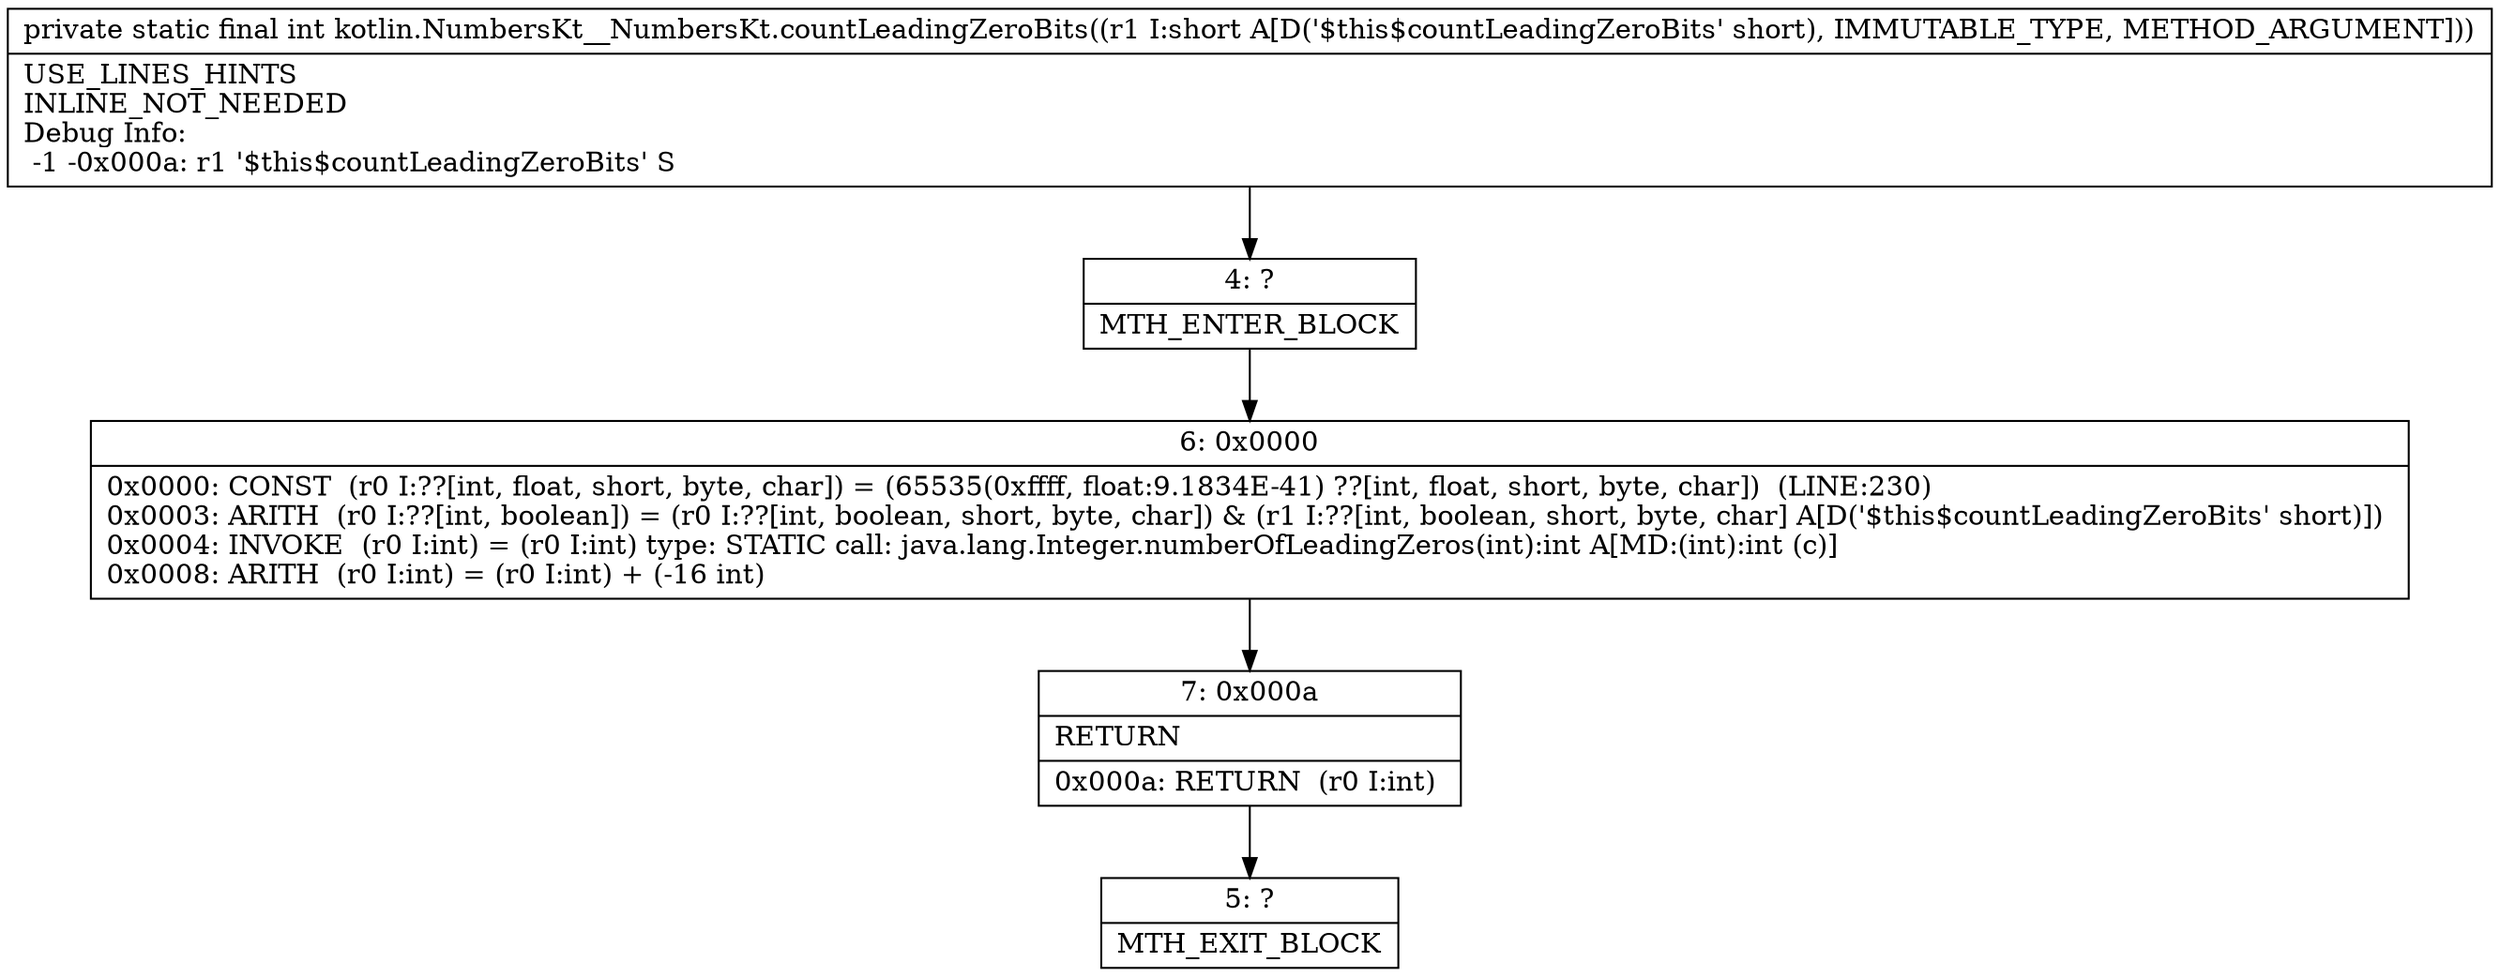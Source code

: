 digraph "CFG forkotlin.NumbersKt__NumbersKt.countLeadingZeroBits(S)I" {
Node_4 [shape=record,label="{4\:\ ?|MTH_ENTER_BLOCK\l}"];
Node_6 [shape=record,label="{6\:\ 0x0000|0x0000: CONST  (r0 I:??[int, float, short, byte, char]) = (65535(0xffff, float:9.1834E\-41) ??[int, float, short, byte, char])  (LINE:230)\l0x0003: ARITH  (r0 I:??[int, boolean]) = (r0 I:??[int, boolean, short, byte, char]) & (r1 I:??[int, boolean, short, byte, char] A[D('$this$countLeadingZeroBits' short)]) \l0x0004: INVOKE  (r0 I:int) = (r0 I:int) type: STATIC call: java.lang.Integer.numberOfLeadingZeros(int):int A[MD:(int):int (c)]\l0x0008: ARITH  (r0 I:int) = (r0 I:int) + (\-16 int) \l}"];
Node_7 [shape=record,label="{7\:\ 0x000a|RETURN\l|0x000a: RETURN  (r0 I:int) \l}"];
Node_5 [shape=record,label="{5\:\ ?|MTH_EXIT_BLOCK\l}"];
MethodNode[shape=record,label="{private static final int kotlin.NumbersKt__NumbersKt.countLeadingZeroBits((r1 I:short A[D('$this$countLeadingZeroBits' short), IMMUTABLE_TYPE, METHOD_ARGUMENT]))  | USE_LINES_HINTS\lINLINE_NOT_NEEDED\lDebug Info:\l  \-1 \-0x000a: r1 '$this$countLeadingZeroBits' S\l}"];
MethodNode -> Node_4;Node_4 -> Node_6;
Node_6 -> Node_7;
Node_7 -> Node_5;
}

